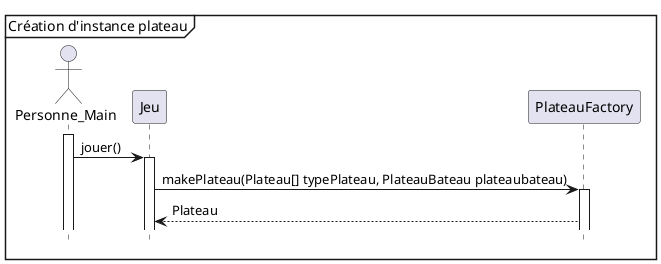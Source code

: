 @startuml
'https://plantuml.com/sequence-diagram

hide footbox
mainframe Création d'instance plateau

actor Personne_Main as personne
participant Jeu
activate personne
participant PlateauFactory


personne -> Jeu : jouer()
activate Jeu
Jeu -> PlateauFactory : makePlateau(Plateau[] typePlateau, PlateauBateau plateaubateau)
activate PlateauFactory
Jeu <-- PlateauFactory : Plateau

@enduml
